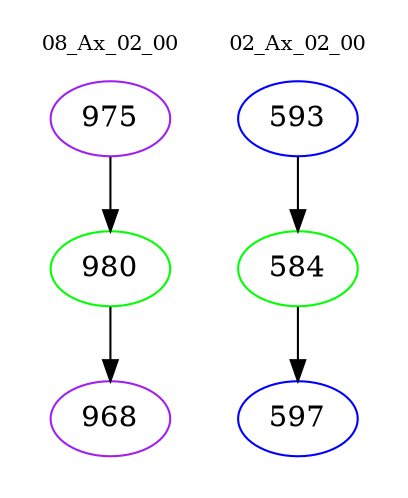 digraph{
subgraph cluster_0 {
color = white
label = "08_Ax_02_00";
fontsize=10;
T0_975 [label="975", color="purple"]
T0_975 -> T0_980 [color="black"]
T0_980 [label="980", color="green"]
T0_980 -> T0_968 [color="black"]
T0_968 [label="968", color="purple"]
}
subgraph cluster_1 {
color = white
label = "02_Ax_02_00";
fontsize=10;
T1_593 [label="593", color="blue"]
T1_593 -> T1_584 [color="black"]
T1_584 [label="584", color="green"]
T1_584 -> T1_597 [color="black"]
T1_597 [label="597", color="blue"]
}
}
